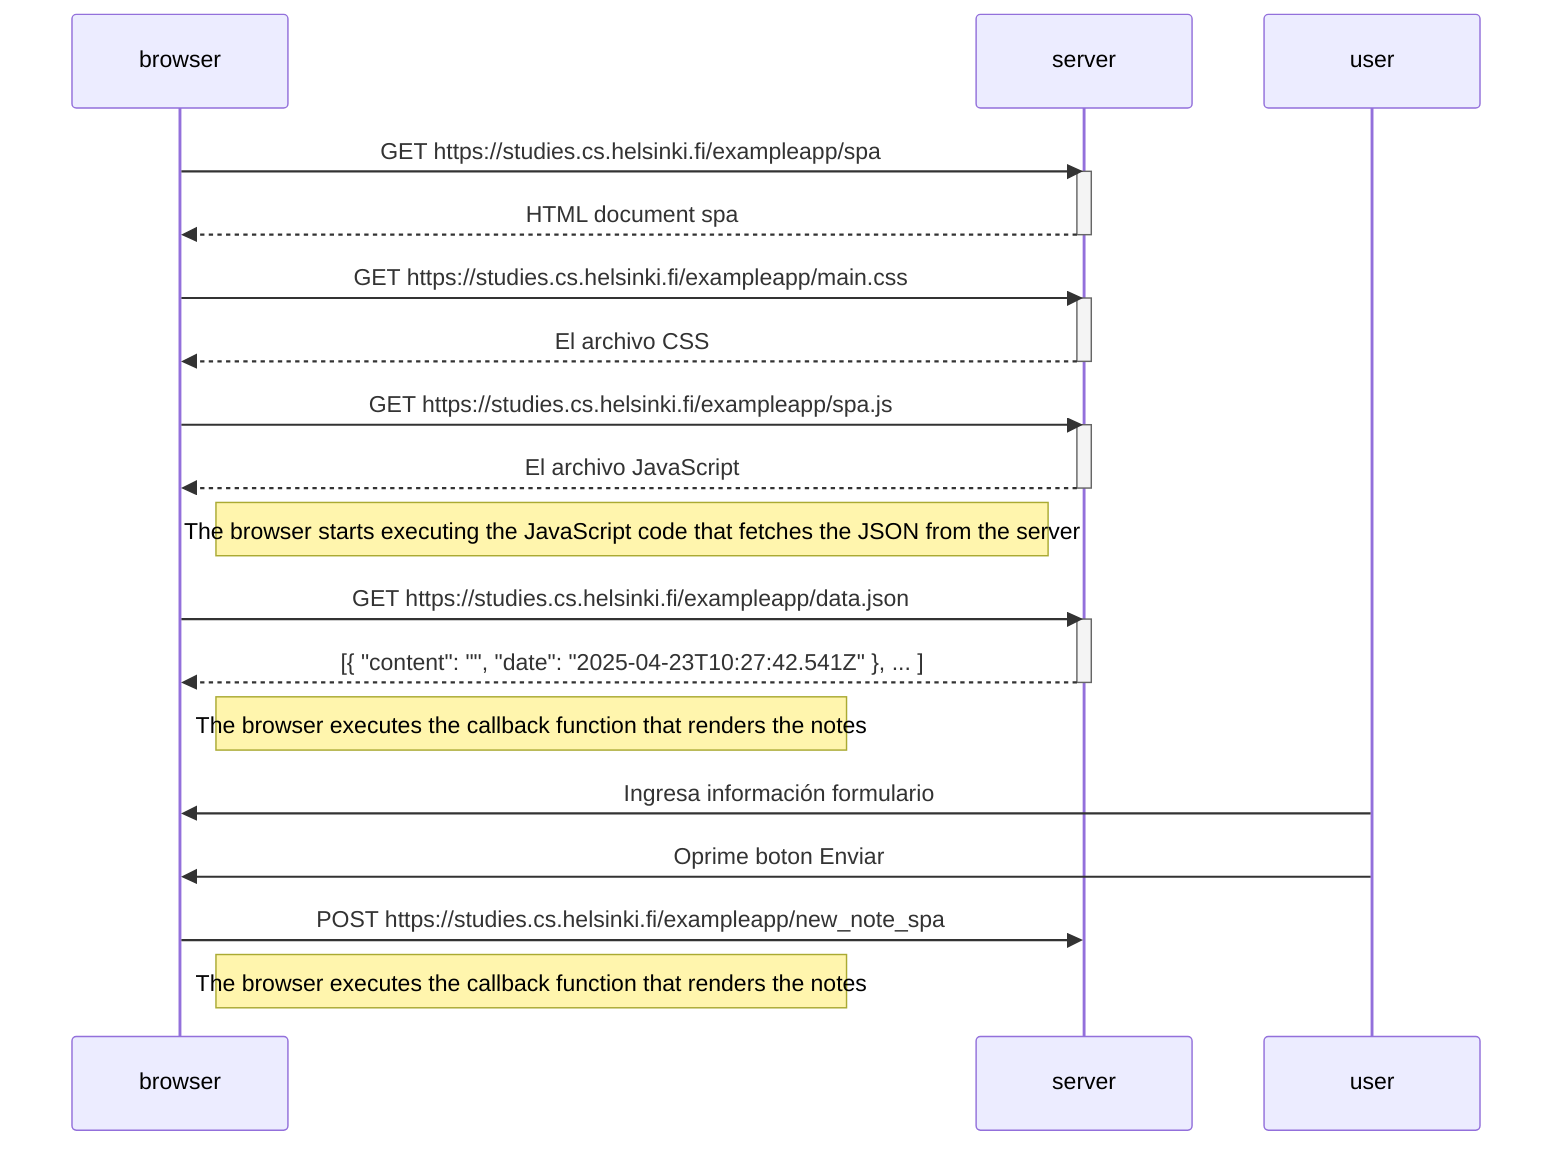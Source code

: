 sequenceDiagram
    participant browser
    participant server

    browser->>server: GET https://studies.cs.helsinki.fi/exampleapp/spa
    activate server
    server-->>browser: HTML document spa
    deactivate server

    browser->>server: GET https://studies.cs.helsinki.fi/exampleapp/main.css
    activate server
    server-->>browser: El archivo CSS
    deactivate server

    browser->>server: GET https://studies.cs.helsinki.fi/exampleapp/spa.js
    activate server
    server-->>browser: El archivo JavaScript
    deactivate server

    Note right of browser: The browser starts executing the JavaScript code that fetches the JSON from the server

    browser->>server: GET https://studies.cs.helsinki.fi/exampleapp/data.json
    activate server
    server-->>browser: [{ "content": "", "date": "2025-04-23T10:27:42.541Z" }, ... ]
    deactivate server

    Note right of browser: The browser executes the callback function that renders the notes

    user->>browser: Ingresa información formulario
    user->>browser: Oprime boton Enviar

    browser->>server: POST https://studies.cs.helsinki.fi/exampleapp/new_note_spa

    Note right of browser: The browser executes the callback function that renders the notes
    activate server